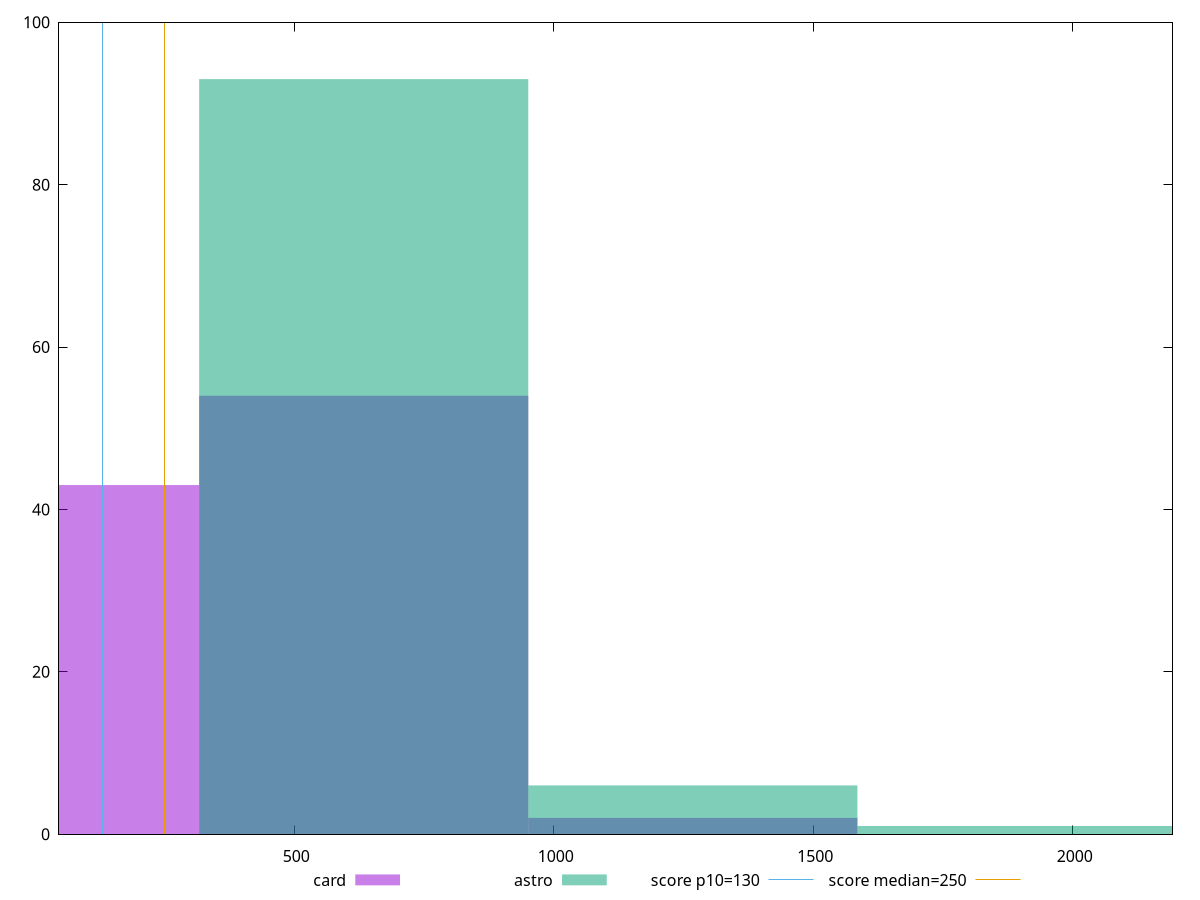 reset

$card <<EOF
634.0054111135453 54
0 43
1268.0108222270906 2
EOF

$astro <<EOF
634.0054111135453 93
1268.0108222270906 6
1902.0162333406358 1
EOF

set key outside below
set boxwidth 634.0054111135453
set xrange [47:2191.999999999999]
set yrange [0:100]
set trange [0:100]
set style fill transparent solid 0.5 noborder

set parametric
set terminal svg size 640, 500 enhanced background rgb 'white'
set output "reports/report_00027_2021-02-24T12-40-31.850Z/max-potential-fid/comparison/histogram/2_vs_3.svg"

plot $card title "card" with boxes, \
     $astro title "astro" with boxes, \
     130,t title "score p10=130", \
     250,t title "score median=250"

reset
